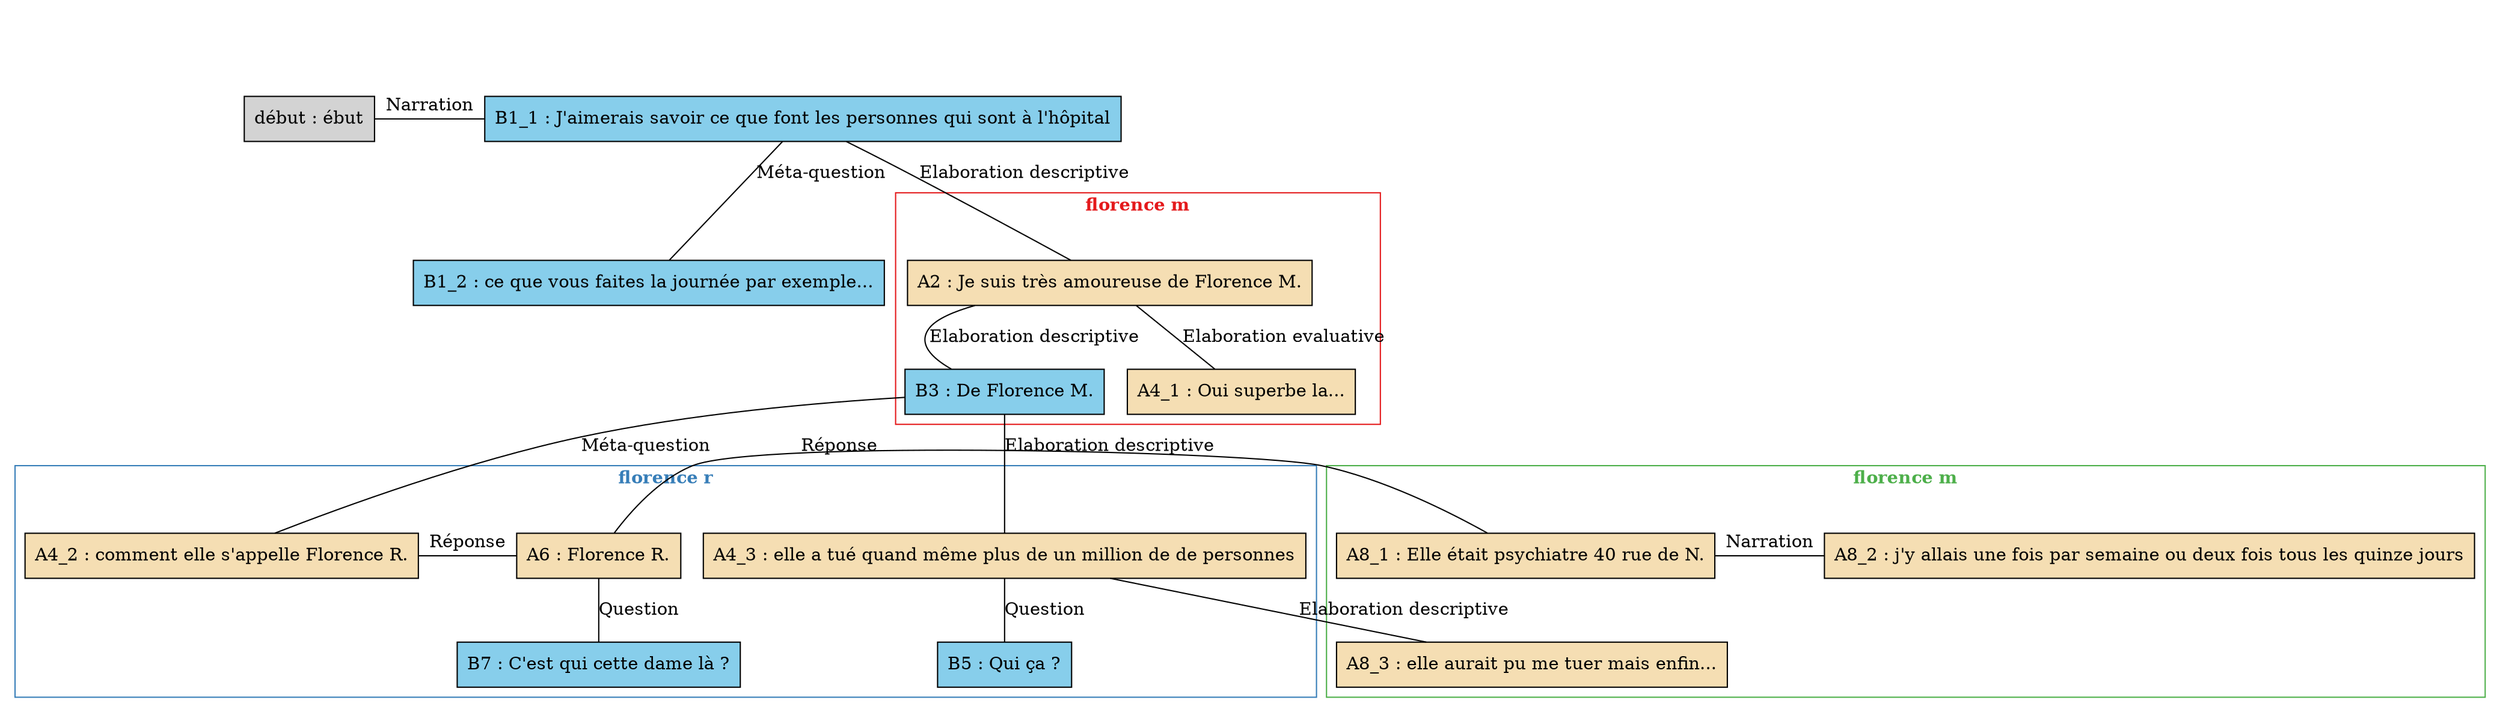 digraph C03 {
	node [shape=box style=filled]
	newrank=true
	zero [style=invis]
	"début" [label="début : ébut"]
	B1_1 [label="B1_1 : J'aimerais savoir ce que font les personnes qui sont à l'hôpital" fillcolor=skyblue]
	B1_2 [label="B1_2 : ce que vous faites la journée par exemple..." fillcolor=skyblue]
	A2 [label="A2 : Je suis très amoureuse de Florence M." fillcolor=wheat]
	B3 [label="B3 : De Florence M." fillcolor=skyblue]
	A4_1 [label="A4_1 : Oui superbe la..." fillcolor=wheat]
	A4_2 [label="A4_2 : comment elle s'appelle Florence R." fillcolor=wheat]
	A4_3 [label="A4_3 : elle a tué quand même plus de un million de de personnes" fillcolor=wheat]
	B5 [label="B5 : Qui ça ?" fillcolor=skyblue]
	A6 [label="A6 : Florence R." fillcolor=wheat]
	B7 [label="B7 : C'est qui cette dame là ?" fillcolor=skyblue]
	A8_1 [label="A8_1 : Elle était psychiatre 40 rue de N." fillcolor=wheat]
	A8_2 [label="A8_2 : j'y allais une fois par semaine ou deux fois tous les quinze jours" fillcolor=wheat]
	A8_3 [label="A8_3 : elle aurait pu me tuer mais enfin..." fillcolor=wheat]
	zero -> "début" [label="" style=invis]
	zero -> B1_1 [style=invis weight=1]
	"début" -> B1_1 [label=Narration constraint=false dir=none]
	B1_1 -> B1_2 [label="Méta-question" dir=none weight=2]
	B1_1 -> A2 [label="Elaboration descriptive" dir=none weight=2]
	A2 -> B3 [label="Elaboration descriptive" dir=none weight=2]
	A2 -> A4_1 [label="Elaboration evaluative" dir=none weight=2]
	B3 -> A4_2 [label="Méta-question" dir=none weight=2]
	B3 -> A4_3 [label="Elaboration descriptive" dir=none weight=2]
	A4_3 -> B5 [label=Question dir=none weight=2]
	B3 -> A6 [style=invis weight=1]
	A4_2 -> A6 [label="Réponse" constraint=false dir=none]
	A6 -> B7 [label=Question dir=none weight=2]
	B3 -> A8_1 [style=invis weight=1]
	A6 -> A8_1 [label="Réponse" constraint=false dir=none]
	B3 -> A8_2 [style=invis weight=1]
	A8_1 -> A8_2 [label=Narration constraint=false dir=none]
	A4_3 -> A8_3 [label="Elaboration descriptive" dir=none weight=2]
	subgraph cluster_1 {
		label=<<B>florence m</B>>
		colorscheme=set19
		color=1
		fontcolor=1
		A2
		B3
		A4_1
	}
	subgraph cluster_2 {
		label=<<B>
florence r</B>>
		colorscheme=set19
		color=2
		fontcolor=2
		A4_2
		A4_3
		B5
		A6
		B7
	}
	subgraph cluster_3 {
		label=<<B>
florence m</B>>
		colorscheme=set19
		color=3
		fontcolor=3
		A8_1
		A8_2
		A8_3
	}
}
